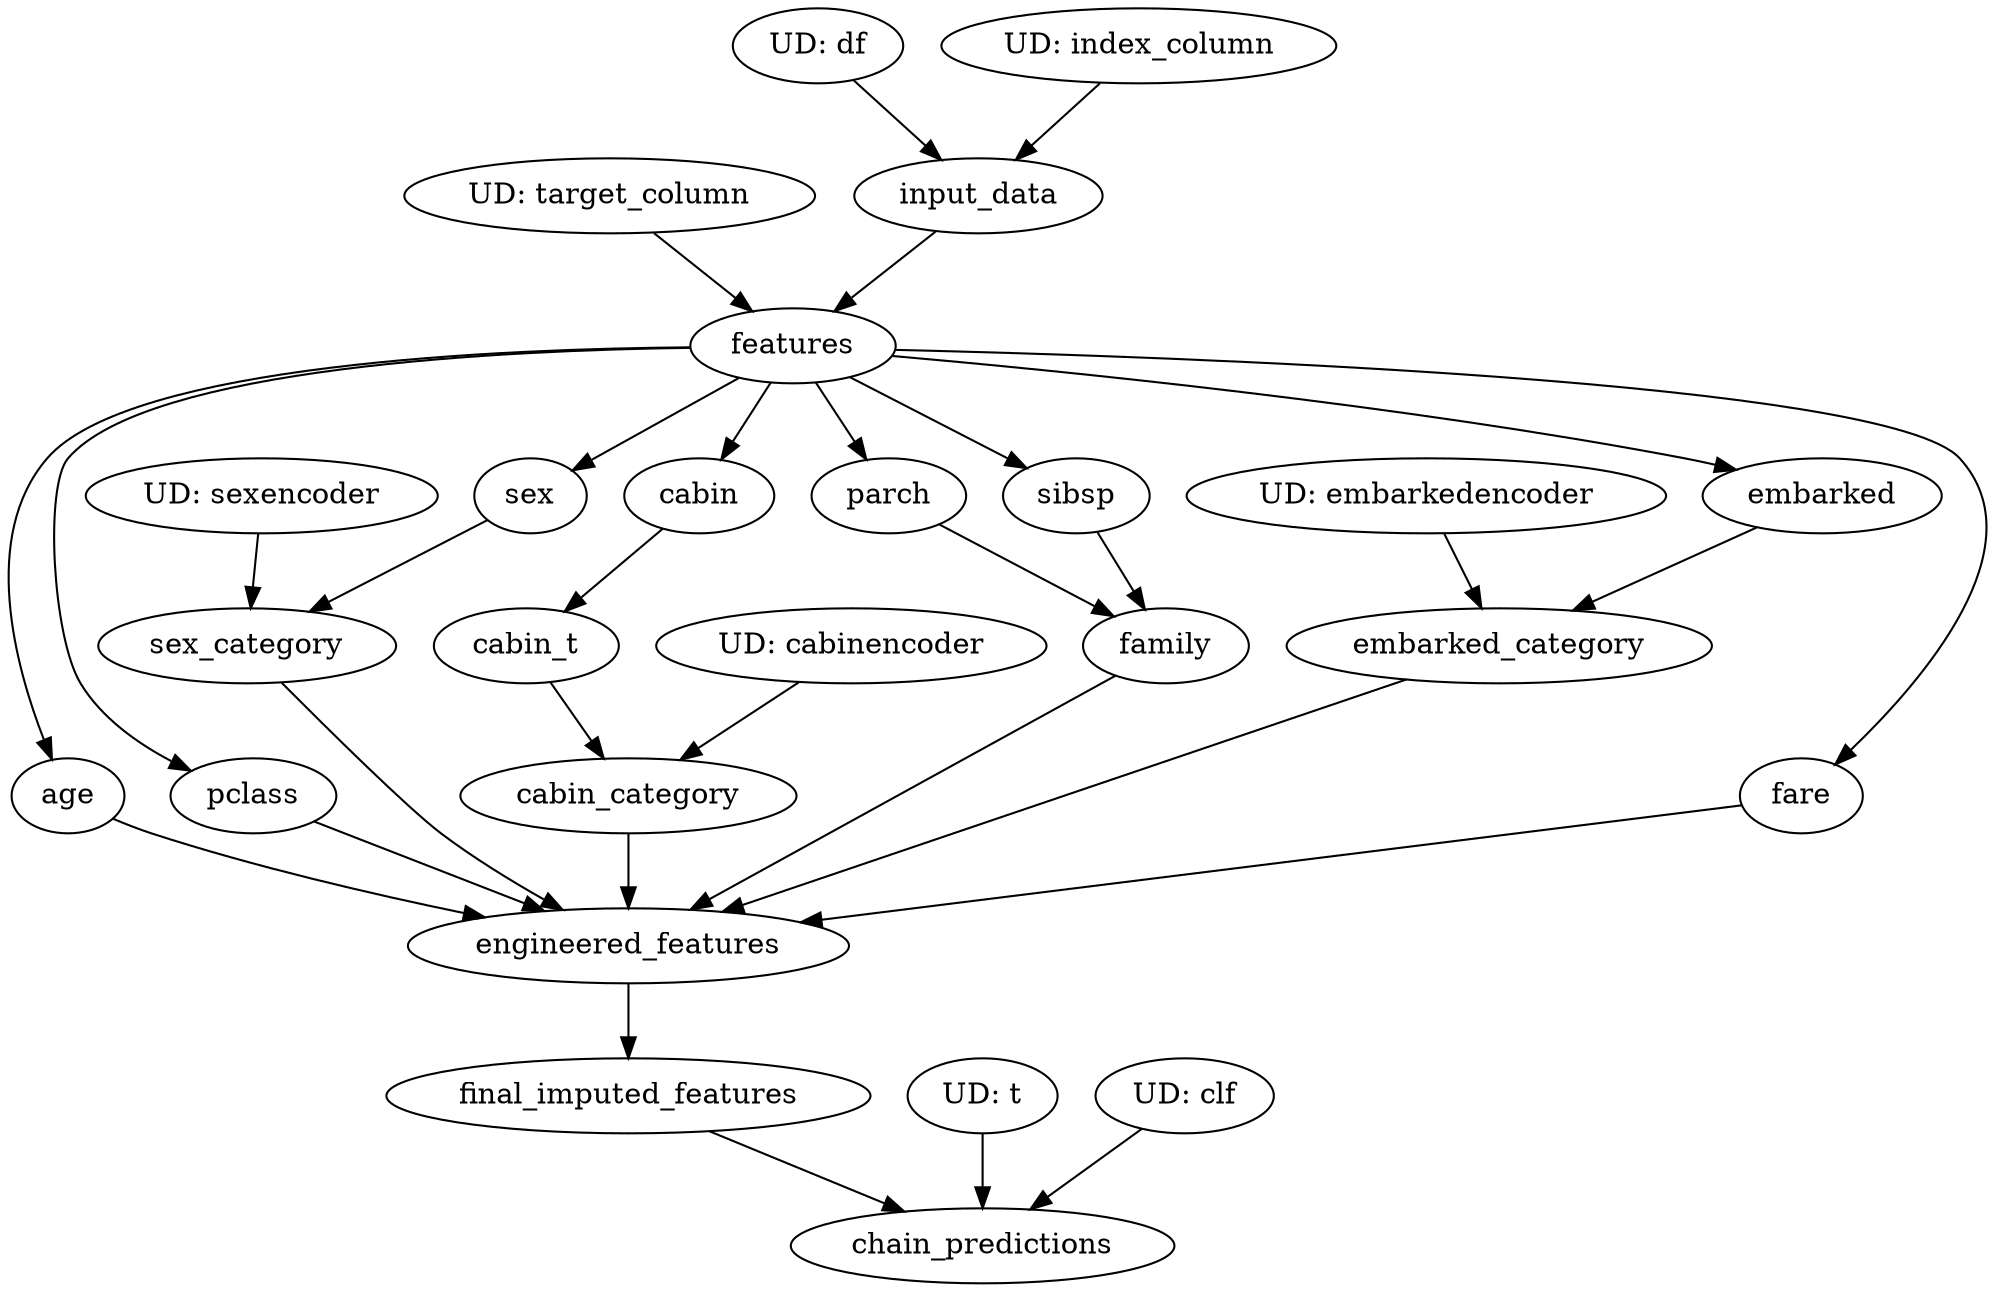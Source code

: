 // Dependency Graph
digraph {
	cabinencoder [label=cabinencoder]
	family [label=family]
	cabin_t [label=cabin_t]
	sex [label=sex]
	t [label=t]
	embarkedencoder [label=embarkedencoder]
	df [label=df]
	sexencoder [label=sexencoder]
	age [label=age]
	features [label=features]
	engineered_features [label=engineered_features]
	final_imputed_features [label=final_imputed_features]
	pclass [label=pclass]
	target_column [label=target_column]
	chain_predictions [label=chain_predictions]
	sex_category [label=sex_category]
	embarked [label=embarked]
	embarked_category [label=embarked_category]
	parch [label=parch]
	clf [label=clf]
	input_data [label=input_data]
	sibsp [label=sibsp]
	cabin_category [label=cabin_category]
	index_column [label=index_column]
	fare [label=fare]
	cabin [label=cabin]
	embarkedencoder [label="UD: embarkedencoder"]
	clf [label="UD: clf"]
	cabinencoder [label="UD: cabinencoder"]
	target_column [label="UD: target_column"]
	df [label="UD: df"]
	index_column [label="UD: index_column"]
	sexencoder [label="UD: sexencoder"]
	t [label="UD: t"]
	sibsp -> family
	parch -> family
	cabin -> cabin_t
	features -> sex
	features -> age
	input_data -> features
	target_column -> features
	pclass -> engineered_features
	age -> engineered_features
	fare -> engineered_features
	cabin_category -> engineered_features
	sex_category -> engineered_features
	embarked_category -> engineered_features
	family -> engineered_features
	engineered_features -> final_imputed_features
	features -> pclass
	clf -> chain_predictions
	final_imputed_features -> chain_predictions
	t -> chain_predictions
	sex -> sex_category
	sexencoder -> sex_category
	features -> embarked
	embarked -> embarked_category
	embarkedencoder -> embarked_category
	features -> parch
	df -> input_data
	index_column -> input_data
	features -> sibsp
	cabin_t -> cabin_category
	cabinencoder -> cabin_category
	features -> fare
	features -> cabin
}
